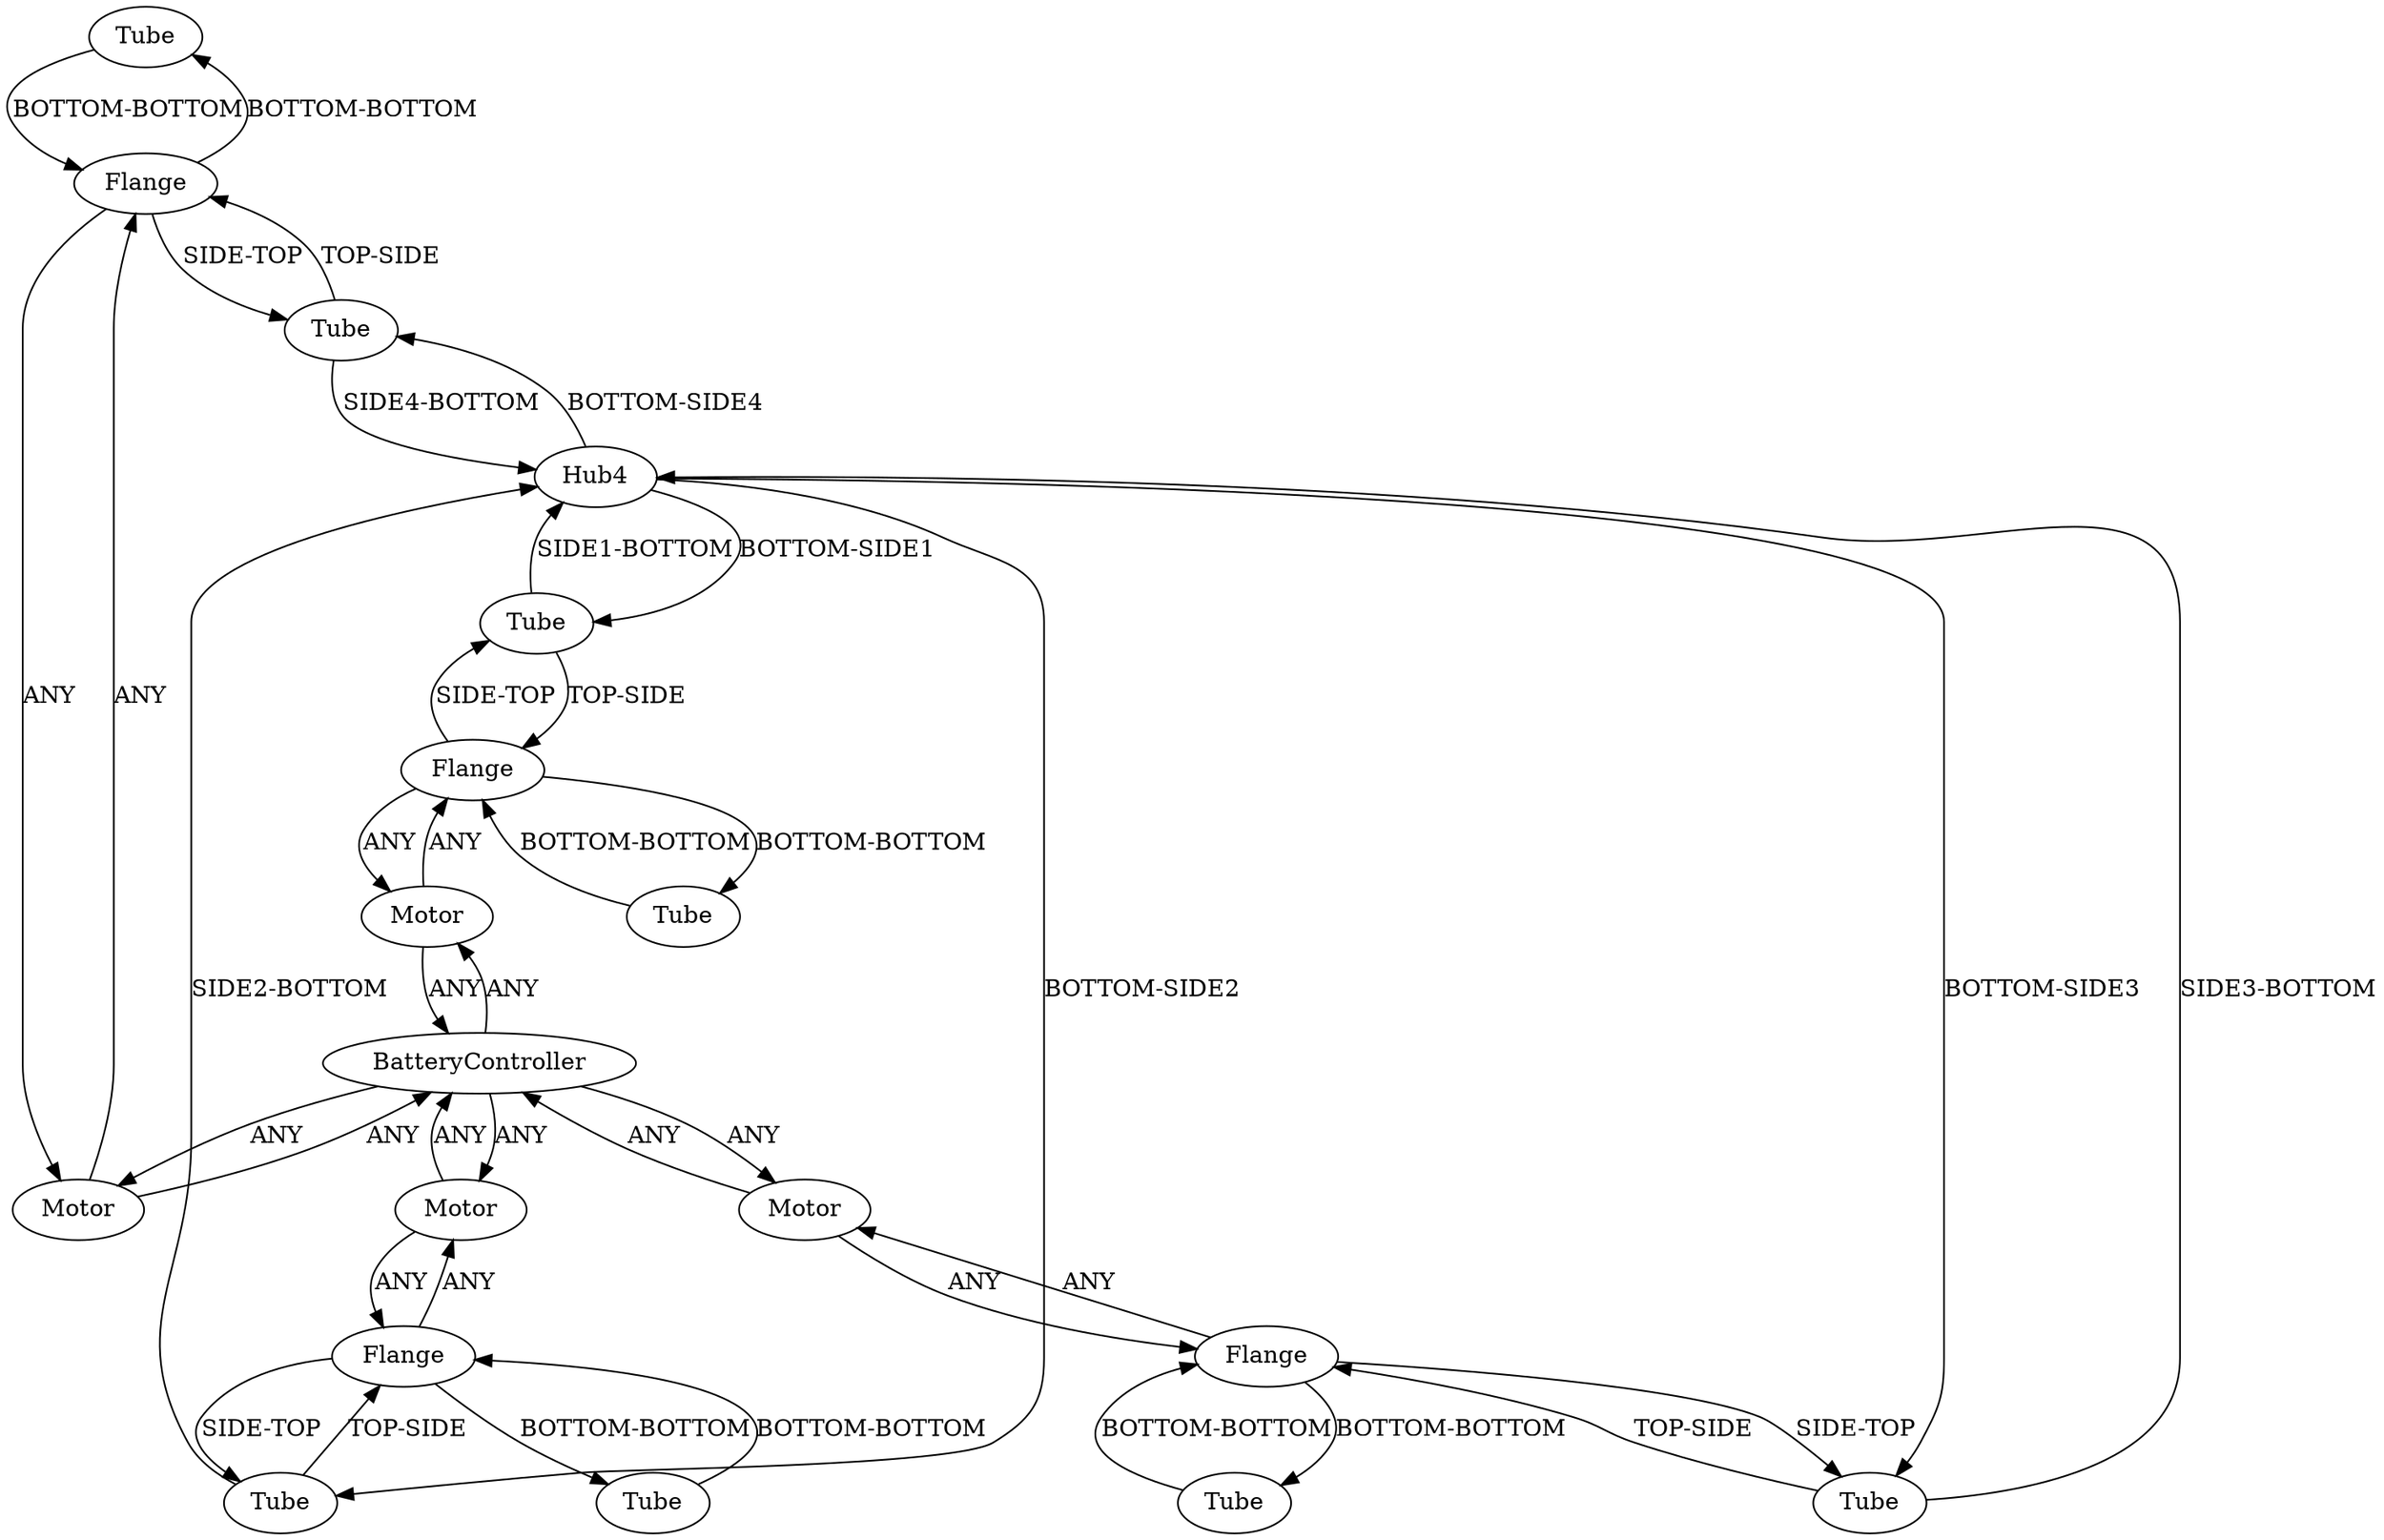 /* Created by igraph 0.10.2 */
digraph {
  0 [
    instance=Tube_instance_1
    label=Tube
  ];
  1 [
    instance=Motor_instance_1
    label=Motor
  ];
  2 [
    instance=Tube_instance_2
    label=Tube
  ];
  3 [
    instance=Tube_instance_3
    label=Tube
  ];
  4 [
    instance=Tube_instance_4
    label=Tube
  ];
  5 [
    instance=Motor_instance_2
    label=Motor
  ];
  6 [
    instance=Flange_instance_1
    label=Flange
  ];
  7 [
    instance=Hub4_instance_1
    label=Hub4
  ];
  8 [
    instance=Tube_instance_5
    label=Tube
  ];
  9 [
    instance=Tube_instance_6
    label=Tube
  ];
  10 [
    instance=BatteryController_instance_1
    label=BatteryController
  ];
  11 [
    instance=Motor_instance_3
    label=Motor
  ];
  12 [
    instance=Flange_instance_2
    label=Flange
  ];
  13 [
    instance=Flange_instance_3
    label=Flange
  ];
  14 [
    instance=Motor_instance_4
    label=Motor
  ];
  15 [
    instance=Flange_instance_4
    label=Flange
  ];
  16 [
    instance=Tube_instance_7
    label=Tube
  ];
  17 [
    instance=Tube_instance_8
    label=Tube
  ];

  0 -> 12 [
    label="BOTTOM-BOTTOM"
  ];
  1 -> 10 [
    label=ANY
  ];
  1 -> 15 [
    label=ANY
  ];
  2 -> 7 [
    label="SIDE1-BOTTOM"
  ];
  2 -> 15 [
    label="TOP-SIDE"
  ];
  3 -> 13 [
    label="BOTTOM-BOTTOM"
  ];
  4 -> 15 [
    label="BOTTOM-BOTTOM"
  ];
  5 -> 10 [
    label=ANY
  ];
  5 -> 12 [
    label=ANY
  ];
  6 -> 8 [
    label="BOTTOM-BOTTOM"
  ];
  6 -> 9 [
    label="SIDE-TOP"
  ];
  6 -> 11 [
    label=ANY
  ];
  7 -> 9 [
    label="BOTTOM-SIDE2"
  ];
  7 -> 2 [
    label="BOTTOM-SIDE1"
  ];
  7 -> 16 [
    label="BOTTOM-SIDE4"
  ];
  7 -> 17 [
    label="BOTTOM-SIDE3"
  ];
  8 -> 6 [
    label="BOTTOM-BOTTOM"
  ];
  9 -> 7 [
    label="SIDE2-BOTTOM"
  ];
  9 -> 6 [
    label="TOP-SIDE"
  ];
  10 -> 1 [
    label=ANY
  ];
  10 -> 14 [
    label=ANY
  ];
  10 -> 11 [
    label=ANY
  ];
  10 -> 5 [
    label=ANY
  ];
  11 -> 6 [
    label=ANY
  ];
  11 -> 10 [
    label=ANY
  ];
  12 -> 16 [
    label="SIDE-TOP"
  ];
  12 -> 0 [
    label="BOTTOM-BOTTOM"
  ];
  12 -> 5 [
    label=ANY
  ];
  13 -> 3 [
    label="BOTTOM-BOTTOM"
  ];
  13 -> 17 [
    label="SIDE-TOP"
  ];
  13 -> 14 [
    label=ANY
  ];
  14 -> 13 [
    label=ANY
  ];
  14 -> 10 [
    label=ANY
  ];
  15 -> 1 [
    label=ANY
  ];
  15 -> 2 [
    label="SIDE-TOP"
  ];
  15 -> 4 [
    label="BOTTOM-BOTTOM"
  ];
  16 -> 7 [
    label="SIDE4-BOTTOM"
  ];
  16 -> 12 [
    label="TOP-SIDE"
  ];
  17 -> 13 [
    label="TOP-SIDE"
  ];
  17 -> 7 [
    label="SIDE3-BOTTOM"
  ];
}
